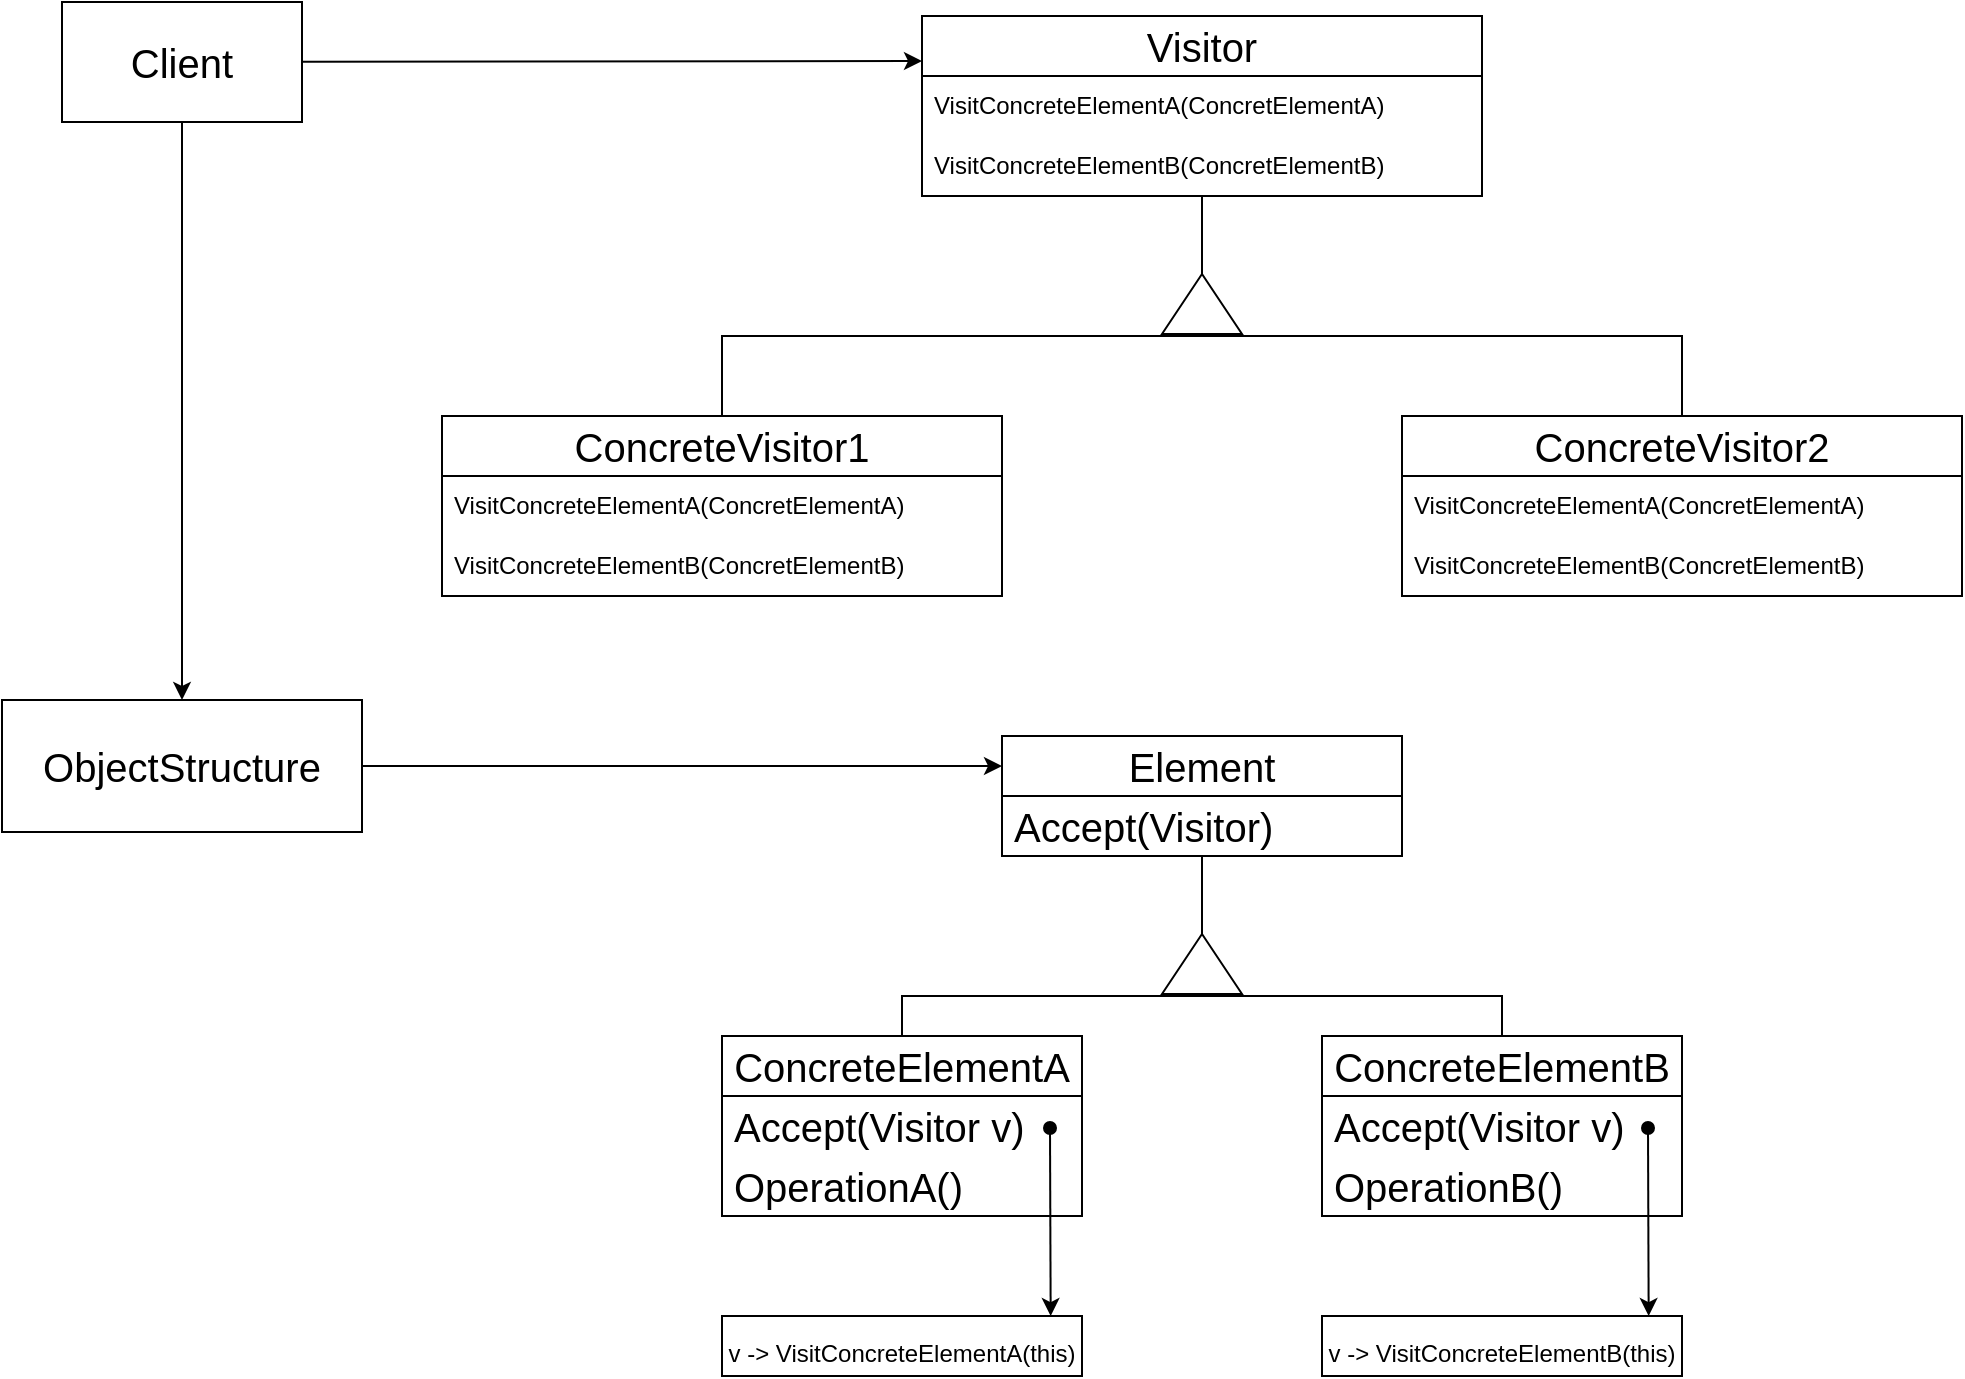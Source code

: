 <mxfile>
    <diagram id="oD3oAWoa0IkbOEEbb7ZL" name="Página-1">
        <mxGraphModel dx="2497" dy="1120" grid="1" gridSize="10" guides="1" tooltips="1" connect="1" arrows="1" fold="1" page="1" pageScale="1" pageWidth="1000" pageHeight="1000" math="0" shadow="0">
            <root>
                <mxCell id="0"/>
                <mxCell id="1" parent="0"/>
                <mxCell id="3" value="Visitor" style="swimlane;fontStyle=0;childLayout=stackLayout;horizontal=1;startSize=30;horizontalStack=0;resizeParent=1;resizeParentMax=0;resizeLast=0;collapsible=1;marginBottom=0;whiteSpace=wrap;html=1;fontSize=20;" vertex="1" parent="1">
                    <mxGeometry x="460" y="80" width="280" height="90" as="geometry"/>
                </mxCell>
                <mxCell id="4" value="VisitConcreteElementA(ConcretElementA)" style="text;strokeColor=none;fillColor=none;align=left;verticalAlign=middle;spacingLeft=4;spacingRight=4;overflow=hidden;points=[[0,0.5],[1,0.5]];portConstraint=eastwest;rotatable=0;whiteSpace=wrap;html=1;" vertex="1" parent="3">
                    <mxGeometry y="30" width="280" height="30" as="geometry"/>
                </mxCell>
                <mxCell id="5" value="VisitConcreteElementB(ConcretElementB)" style="text;strokeColor=none;fillColor=none;align=left;verticalAlign=middle;spacingLeft=4;spacingRight=4;overflow=hidden;points=[[0,0.5],[1,0.5]];portConstraint=eastwest;rotatable=0;whiteSpace=wrap;html=1;" vertex="1" parent="3">
                    <mxGeometry y="60" width="280" height="30" as="geometry"/>
                </mxCell>
                <mxCell id="7" value="ConcreteVisitor1" style="swimlane;fontStyle=0;childLayout=stackLayout;horizontal=1;startSize=30;horizontalStack=0;resizeParent=1;resizeParentMax=0;resizeLast=0;collapsible=1;marginBottom=0;whiteSpace=wrap;html=1;fontSize=20;" vertex="1" parent="1">
                    <mxGeometry x="220" y="280" width="280" height="90" as="geometry"/>
                </mxCell>
                <mxCell id="8" value="VisitConcreteElementA(ConcretElementA)" style="text;strokeColor=none;fillColor=none;align=left;verticalAlign=middle;spacingLeft=4;spacingRight=4;overflow=hidden;points=[[0,0.5],[1,0.5]];portConstraint=eastwest;rotatable=0;whiteSpace=wrap;html=1;" vertex="1" parent="7">
                    <mxGeometry y="30" width="280" height="30" as="geometry"/>
                </mxCell>
                <mxCell id="9" value="VisitConcreteElementB(ConcretElementB)" style="text;strokeColor=none;fillColor=none;align=left;verticalAlign=middle;spacingLeft=4;spacingRight=4;overflow=hidden;points=[[0,0.5],[1,0.5]];portConstraint=eastwest;rotatable=0;whiteSpace=wrap;html=1;" vertex="1" parent="7">
                    <mxGeometry y="60" width="280" height="30" as="geometry"/>
                </mxCell>
                <mxCell id="13" value="ConcreteVisitor2" style="swimlane;fontStyle=0;childLayout=stackLayout;horizontal=1;startSize=30;horizontalStack=0;resizeParent=1;resizeParentMax=0;resizeLast=0;collapsible=1;marginBottom=0;whiteSpace=wrap;html=1;fontSize=20;" vertex="1" parent="1">
                    <mxGeometry x="700" y="280" width="280" height="90" as="geometry"/>
                </mxCell>
                <mxCell id="14" value="VisitConcreteElementA(ConcretElementA)" style="text;strokeColor=none;fillColor=none;align=left;verticalAlign=middle;spacingLeft=4;spacingRight=4;overflow=hidden;points=[[0,0.5],[1,0.5]];portConstraint=eastwest;rotatable=0;whiteSpace=wrap;html=1;" vertex="1" parent="13">
                    <mxGeometry y="30" width="280" height="30" as="geometry"/>
                </mxCell>
                <mxCell id="15" value="VisitConcreteElementB(ConcretElementB)" style="text;strokeColor=none;fillColor=none;align=left;verticalAlign=middle;spacingLeft=4;spacingRight=4;overflow=hidden;points=[[0,0.5],[1,0.5]];portConstraint=eastwest;rotatable=0;whiteSpace=wrap;html=1;" vertex="1" parent="13">
                    <mxGeometry y="60" width="280" height="30" as="geometry"/>
                </mxCell>
                <mxCell id="16" value="" style="endArrow=none;html=1;fontSize=20;exitX=0.5;exitY=0;exitDx=0;exitDy=0;entryX=0.5;entryY=0;entryDx=0;entryDy=0;rounded=0;" edge="1" parent="1" source="7" target="13">
                    <mxGeometry width="50" height="50" relative="1" as="geometry">
                        <mxPoint x="780" y="330" as="sourcePoint"/>
                        <mxPoint x="830" y="280" as="targetPoint"/>
                        <Array as="points">
                            <mxPoint x="360" y="240"/>
                            <mxPoint x="840" y="240"/>
                        </Array>
                    </mxGeometry>
                </mxCell>
                <mxCell id="18" style="edgeStyle=none;rounded=0;html=1;fontSize=20;endArrow=none;endFill=0;" edge="1" parent="1" source="17">
                    <mxGeometry relative="1" as="geometry">
                        <mxPoint x="600" y="170" as="targetPoint"/>
                    </mxGeometry>
                </mxCell>
                <mxCell id="17" value="" style="triangle;whiteSpace=wrap;html=1;fontSize=20;rotation=-90;" vertex="1" parent="1">
                    <mxGeometry x="585" y="204" width="30" height="40" as="geometry"/>
                </mxCell>
                <mxCell id="19" value="Element" style="swimlane;fontStyle=0;childLayout=stackLayout;horizontal=1;startSize=30;horizontalStack=0;resizeParent=1;resizeParentMax=0;resizeLast=0;collapsible=1;marginBottom=0;whiteSpace=wrap;html=1;fontSize=20;" vertex="1" parent="1">
                    <mxGeometry x="500" y="440" width="200" height="60" as="geometry"/>
                </mxCell>
                <mxCell id="20" value="Accept(Visitor)" style="text;strokeColor=none;fillColor=none;align=left;verticalAlign=middle;spacingLeft=4;spacingRight=4;overflow=hidden;points=[[0,0.5],[1,0.5]];portConstraint=eastwest;rotatable=0;whiteSpace=wrap;html=1;fontSize=20;" vertex="1" parent="19">
                    <mxGeometry y="30" width="200" height="30" as="geometry"/>
                </mxCell>
                <mxCell id="26" value="ConcreteElementA" style="swimlane;fontStyle=0;childLayout=stackLayout;horizontal=1;startSize=30;horizontalStack=0;resizeParent=1;resizeParentMax=0;resizeLast=0;collapsible=1;marginBottom=0;whiteSpace=wrap;html=1;fontSize=20;" vertex="1" parent="1">
                    <mxGeometry x="360" y="590" width="180" height="90" as="geometry"/>
                </mxCell>
                <mxCell id="27" value="Accept(Visitor v)" style="text;strokeColor=none;fillColor=none;align=left;verticalAlign=middle;spacingLeft=4;spacingRight=4;overflow=hidden;points=[[0,0.5],[1,0.5]];portConstraint=eastwest;rotatable=0;whiteSpace=wrap;html=1;fontSize=20;" vertex="1" parent="26">
                    <mxGeometry y="30" width="180" height="30" as="geometry"/>
                </mxCell>
                <mxCell id="31" value="OperationA()" style="text;strokeColor=none;fillColor=none;align=left;verticalAlign=middle;spacingLeft=4;spacingRight=4;overflow=hidden;points=[[0,0.5],[1,0.5]];portConstraint=eastwest;rotatable=0;whiteSpace=wrap;html=1;fontSize=20;" vertex="1" parent="26">
                    <mxGeometry y="60" width="180" height="30" as="geometry"/>
                </mxCell>
                <mxCell id="28" value="ConcreteElementB" style="swimlane;fontStyle=0;childLayout=stackLayout;horizontal=1;startSize=30;horizontalStack=0;resizeParent=1;resizeParentMax=0;resizeLast=0;collapsible=1;marginBottom=0;whiteSpace=wrap;html=1;fontSize=20;" vertex="1" parent="1">
                    <mxGeometry x="660" y="590" width="180" height="90" as="geometry"/>
                </mxCell>
                <mxCell id="29" value="Accept(Visitor v)" style="text;strokeColor=none;fillColor=none;align=left;verticalAlign=middle;spacingLeft=4;spacingRight=4;overflow=hidden;points=[[0,0.5],[1,0.5]];portConstraint=eastwest;rotatable=0;whiteSpace=wrap;html=1;fontSize=20;" vertex="1" parent="28">
                    <mxGeometry y="30" width="180" height="30" as="geometry"/>
                </mxCell>
                <mxCell id="32" value="OperationB()" style="text;strokeColor=none;fillColor=none;align=left;verticalAlign=middle;spacingLeft=4;spacingRight=4;overflow=hidden;points=[[0,0.5],[1,0.5]];portConstraint=eastwest;rotatable=0;whiteSpace=wrap;html=1;fontSize=20;" vertex="1" parent="28">
                    <mxGeometry y="60" width="180" height="30" as="geometry"/>
                </mxCell>
                <mxCell id="33" value="" style="endArrow=none;html=1;fontSize=20;exitX=0.5;exitY=0;exitDx=0;exitDy=0;entryX=0.5;entryY=0;entryDx=0;entryDy=0;rounded=0;" edge="1" parent="1" source="26" target="28">
                    <mxGeometry width="50" height="50" relative="1" as="geometry">
                        <mxPoint x="360" y="610" as="sourcePoint"/>
                        <mxPoint x="840" y="610" as="targetPoint"/>
                        <Array as="points">
                            <mxPoint x="450" y="570"/>
                            <mxPoint x="750" y="570"/>
                        </Array>
                    </mxGeometry>
                </mxCell>
                <mxCell id="34" style="edgeStyle=none;rounded=0;html=1;fontSize=20;endArrow=none;endFill=0;" edge="1" parent="1" source="35">
                    <mxGeometry relative="1" as="geometry">
                        <mxPoint x="600" y="500" as="targetPoint"/>
                    </mxGeometry>
                </mxCell>
                <mxCell id="35" value="" style="triangle;whiteSpace=wrap;html=1;fontSize=20;rotation=-90;" vertex="1" parent="1">
                    <mxGeometry x="585" y="534" width="30" height="40" as="geometry"/>
                </mxCell>
                <mxCell id="41" style="edgeStyle=none;rounded=0;html=1;entryX=0;entryY=0.25;entryDx=0;entryDy=0;fontSize=20;endArrow=classic;endFill=1;" edge="1" parent="1" source="36" target="3">
                    <mxGeometry relative="1" as="geometry"/>
                </mxCell>
                <mxCell id="44" style="edgeStyle=none;rounded=0;html=1;entryX=0.5;entryY=0;entryDx=0;entryDy=0;fontSize=20;endArrow=classic;endFill=1;" edge="1" parent="1" source="36" target="37">
                    <mxGeometry relative="1" as="geometry"/>
                </mxCell>
                <mxCell id="36" value="Client" style="rounded=0;whiteSpace=wrap;html=1;fontSize=20;" vertex="1" parent="1">
                    <mxGeometry x="30" y="73" width="120" height="60" as="geometry"/>
                </mxCell>
                <mxCell id="40" style="edgeStyle=none;rounded=0;html=1;entryX=0;entryY=0.25;entryDx=0;entryDy=0;fontSize=20;endArrow=classic;endFill=1;" edge="1" parent="1" source="37" target="19">
                    <mxGeometry relative="1" as="geometry"/>
                </mxCell>
                <mxCell id="37" value="ObjectStructure" style="rounded=0;whiteSpace=wrap;html=1;fontSize=20;" vertex="1" parent="1">
                    <mxGeometry y="422" width="180" height="66" as="geometry"/>
                </mxCell>
                <mxCell id="45" value="&lt;font style=&quot;font-size: 12px;&quot;&gt;v -&amp;gt;&amp;nbsp;&lt;span style=&quot;text-align: left;&quot;&gt;VisitConcreteElementA(this)&lt;/span&gt;&lt;/font&gt;" style="rounded=0;whiteSpace=wrap;html=1;fontSize=20;" vertex="1" parent="1">
                    <mxGeometry x="360" y="730" width="180" height="30" as="geometry"/>
                </mxCell>
                <mxCell id="46" value="&lt;font style=&quot;font-size: 12px;&quot;&gt;v -&amp;gt;&amp;nbsp;&lt;span style=&quot;text-align: left;&quot;&gt;VisitConcreteElementB(this)&lt;/span&gt;&lt;/font&gt;" style="rounded=0;whiteSpace=wrap;html=1;fontSize=20;" vertex="1" parent="1">
                    <mxGeometry x="660" y="730" width="180" height="30" as="geometry"/>
                </mxCell>
                <mxCell id="47" value="" style="endArrow=classic;html=1;rounded=0;fontSize=12;entryX=0.913;entryY=0.001;entryDx=0;entryDy=0;entryPerimeter=0;startArrow=oval;startFill=1;" edge="1" parent="1" target="45">
                    <mxGeometry width="50" height="50" relative="1" as="geometry">
                        <mxPoint x="524" y="636" as="sourcePoint"/>
                        <mxPoint x="510" y="540" as="targetPoint"/>
                    </mxGeometry>
                </mxCell>
                <mxCell id="48" value="" style="endArrow=classic;html=1;rounded=0;fontSize=12;entryX=0.913;entryY=0.001;entryDx=0;entryDy=0;entryPerimeter=0;startArrow=oval;startFill=1;" edge="1" parent="1">
                    <mxGeometry width="50" height="50" relative="1" as="geometry">
                        <mxPoint x="823" y="636" as="sourcePoint"/>
                        <mxPoint x="823.34" y="730.03" as="targetPoint"/>
                    </mxGeometry>
                </mxCell>
            </root>
        </mxGraphModel>
    </diagram>
</mxfile>